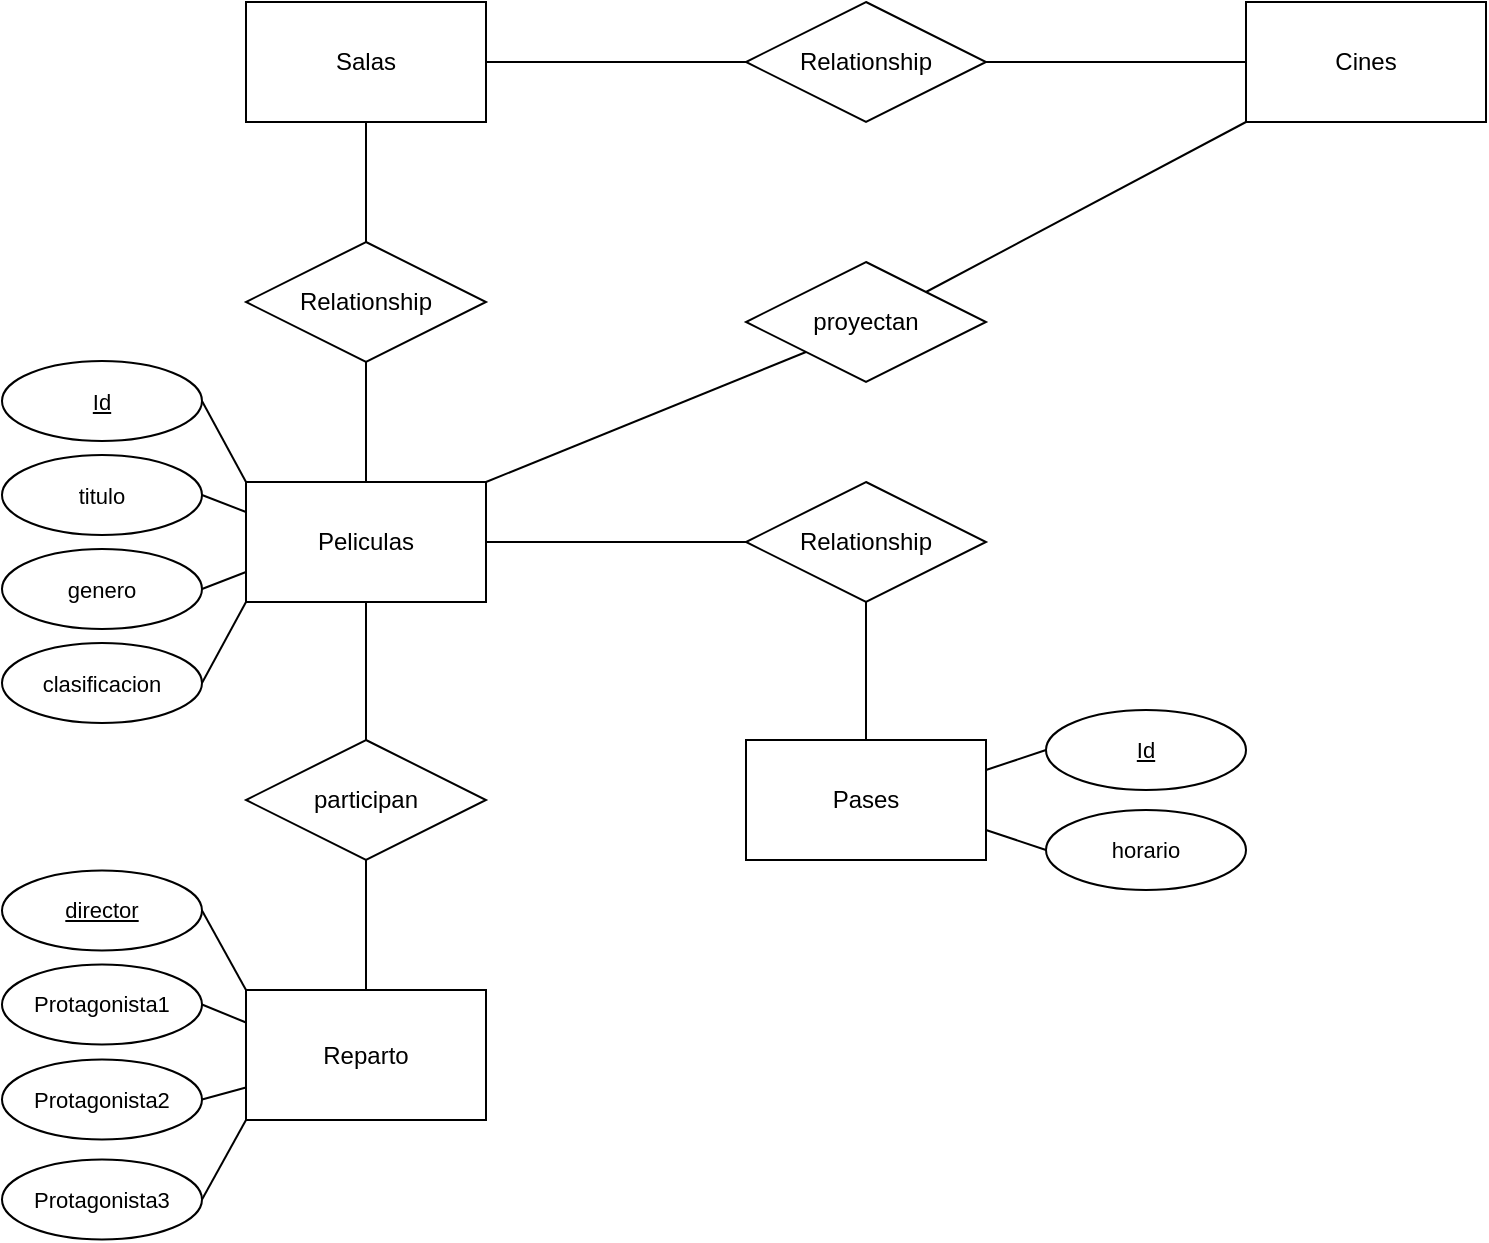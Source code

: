 <mxfile version="24.7.17">
  <diagram name="Página-1" id="S1Aj2x8I6Uafc8wCqOl9">
    <mxGraphModel dx="956" dy="509" grid="1" gridSize="10" guides="1" tooltips="1" connect="1" arrows="1" fold="1" page="1" pageScale="1" pageWidth="1169" pageHeight="827" math="0" shadow="0">
      <root>
        <mxCell id="0" />
        <mxCell id="1" parent="0" />
        <mxCell id="CBy9VKY9iGGaSvIGsEqv-4" style="rounded=0;orthogonalLoop=1;jettySize=auto;html=1;exitX=1;exitY=0.5;exitDx=0;exitDy=0;entryX=0;entryY=0.5;entryDx=0;entryDy=0;endArrow=none;endFill=0;" edge="1" parent="1" source="CBy9VKY9iGGaSvIGsEqv-1" target="CBy9VKY9iGGaSvIGsEqv-2">
          <mxGeometry relative="1" as="geometry" />
        </mxCell>
        <mxCell id="CBy9VKY9iGGaSvIGsEqv-8" style="edgeStyle=none;shape=connector;rounded=0;orthogonalLoop=1;jettySize=auto;html=1;exitX=0.5;exitY=1;exitDx=0;exitDy=0;entryX=0.5;entryY=0;entryDx=0;entryDy=0;strokeColor=default;align=center;verticalAlign=middle;fontFamily=Helvetica;fontSize=11;fontColor=default;labelBackgroundColor=default;endArrow=none;endFill=0;" edge="1" parent="1" source="CBy9VKY9iGGaSvIGsEqv-1" target="CBy9VKY9iGGaSvIGsEqv-6">
          <mxGeometry relative="1" as="geometry" />
        </mxCell>
        <mxCell id="CBy9VKY9iGGaSvIGsEqv-1" value="Salas" style="rounded=0;whiteSpace=wrap;html=1;" vertex="1" parent="1">
          <mxGeometry x="342" y="136" width="120" height="60" as="geometry" />
        </mxCell>
        <mxCell id="CBy9VKY9iGGaSvIGsEqv-5" style="edgeStyle=none;shape=connector;rounded=0;orthogonalLoop=1;jettySize=auto;html=1;exitX=1;exitY=0.5;exitDx=0;exitDy=0;entryX=0;entryY=0.5;entryDx=0;entryDy=0;strokeColor=default;align=center;verticalAlign=middle;fontFamily=Helvetica;fontSize=11;fontColor=default;labelBackgroundColor=default;endArrow=none;endFill=0;" edge="1" parent="1" source="CBy9VKY9iGGaSvIGsEqv-2" target="CBy9VKY9iGGaSvIGsEqv-3">
          <mxGeometry relative="1" as="geometry" />
        </mxCell>
        <mxCell id="CBy9VKY9iGGaSvIGsEqv-2" value="Relationship" style="shape=rhombus;perimeter=rhombusPerimeter;whiteSpace=wrap;html=1;align=center;" vertex="1" parent="1">
          <mxGeometry x="592" y="136" width="120" height="60" as="geometry" />
        </mxCell>
        <mxCell id="CBy9VKY9iGGaSvIGsEqv-16" style="edgeStyle=none;shape=connector;rounded=0;orthogonalLoop=1;jettySize=auto;html=1;exitX=0;exitY=1;exitDx=0;exitDy=0;entryX=1;entryY=0;entryDx=0;entryDy=0;strokeColor=default;align=center;verticalAlign=middle;fontFamily=Helvetica;fontSize=11;fontColor=default;labelBackgroundColor=default;endArrow=none;endFill=0;" edge="1" parent="1" source="CBy9VKY9iGGaSvIGsEqv-3" target="CBy9VKY9iGGaSvIGsEqv-15">
          <mxGeometry relative="1" as="geometry" />
        </mxCell>
        <mxCell id="CBy9VKY9iGGaSvIGsEqv-3" value="Cines" style="rounded=0;whiteSpace=wrap;html=1;" vertex="1" parent="1">
          <mxGeometry x="842" y="136" width="120" height="60" as="geometry" />
        </mxCell>
        <mxCell id="CBy9VKY9iGGaSvIGsEqv-9" style="edgeStyle=none;shape=connector;rounded=0;orthogonalLoop=1;jettySize=auto;html=1;exitX=0.5;exitY=1;exitDx=0;exitDy=0;strokeColor=default;align=center;verticalAlign=middle;fontFamily=Helvetica;fontSize=11;fontColor=default;labelBackgroundColor=default;endArrow=none;endFill=0;" edge="1" parent="1" source="CBy9VKY9iGGaSvIGsEqv-6" target="CBy9VKY9iGGaSvIGsEqv-7">
          <mxGeometry relative="1" as="geometry" />
        </mxCell>
        <mxCell id="CBy9VKY9iGGaSvIGsEqv-6" value="Relationship" style="shape=rhombus;perimeter=rhombusPerimeter;whiteSpace=wrap;html=1;align=center;" vertex="1" parent="1">
          <mxGeometry x="342" y="256" width="120" height="60" as="geometry" />
        </mxCell>
        <mxCell id="CBy9VKY9iGGaSvIGsEqv-13" style="edgeStyle=none;shape=connector;rounded=0;orthogonalLoop=1;jettySize=auto;html=1;exitX=1;exitY=0.5;exitDx=0;exitDy=0;entryX=0;entryY=0.5;entryDx=0;entryDy=0;strokeColor=default;align=center;verticalAlign=middle;fontFamily=Helvetica;fontSize=11;fontColor=default;labelBackgroundColor=default;endArrow=none;endFill=0;" edge="1" parent="1" source="CBy9VKY9iGGaSvIGsEqv-7" target="CBy9VKY9iGGaSvIGsEqv-11">
          <mxGeometry relative="1" as="geometry">
            <mxPoint x="420" y="451" as="sourcePoint" />
            <mxPoint x="560.68" y="446.68" as="targetPoint" />
          </mxGeometry>
        </mxCell>
        <mxCell id="CBy9VKY9iGGaSvIGsEqv-30" style="edgeStyle=none;shape=connector;rounded=0;orthogonalLoop=1;jettySize=auto;html=1;strokeColor=default;align=center;verticalAlign=middle;fontFamily=Helvetica;fontSize=11;fontColor=default;labelBackgroundColor=default;endArrow=none;endFill=0;" edge="1" parent="1" source="CBy9VKY9iGGaSvIGsEqv-7" target="CBy9VKY9iGGaSvIGsEqv-36">
          <mxGeometry relative="1" as="geometry">
            <mxPoint x="402" y="505" as="targetPoint" />
          </mxGeometry>
        </mxCell>
        <mxCell id="CBy9VKY9iGGaSvIGsEqv-7" value="Peliculas" style="rounded=0;whiteSpace=wrap;html=1;" vertex="1" parent="1">
          <mxGeometry x="342" y="376" width="120" height="60" as="geometry" />
        </mxCell>
        <mxCell id="CBy9VKY9iGGaSvIGsEqv-14" style="edgeStyle=none;shape=connector;rounded=0;orthogonalLoop=1;jettySize=auto;html=1;exitX=0.5;exitY=1;exitDx=0;exitDy=0;strokeColor=default;align=center;verticalAlign=middle;fontFamily=Helvetica;fontSize=11;fontColor=default;labelBackgroundColor=default;endArrow=none;endFill=0;" edge="1" parent="1" source="CBy9VKY9iGGaSvIGsEqv-11" target="CBy9VKY9iGGaSvIGsEqv-12">
          <mxGeometry relative="1" as="geometry" />
        </mxCell>
        <mxCell id="CBy9VKY9iGGaSvIGsEqv-11" value="Relationship" style="shape=rhombus;perimeter=rhombusPerimeter;whiteSpace=wrap;html=1;align=center;" vertex="1" parent="1">
          <mxGeometry x="592" y="376" width="120" height="60" as="geometry" />
        </mxCell>
        <mxCell id="CBy9VKY9iGGaSvIGsEqv-12" value="Pases" style="rounded=0;whiteSpace=wrap;html=1;" vertex="1" parent="1">
          <mxGeometry x="592" y="505" width="120" height="60" as="geometry" />
        </mxCell>
        <mxCell id="CBy9VKY9iGGaSvIGsEqv-17" style="edgeStyle=none;shape=connector;rounded=0;orthogonalLoop=1;jettySize=auto;html=1;exitX=0;exitY=1;exitDx=0;exitDy=0;entryX=1;entryY=0;entryDx=0;entryDy=0;strokeColor=default;align=center;verticalAlign=middle;fontFamily=Helvetica;fontSize=11;fontColor=default;labelBackgroundColor=default;endArrow=none;endFill=0;" edge="1" parent="1" source="CBy9VKY9iGGaSvIGsEqv-15" target="CBy9VKY9iGGaSvIGsEqv-7">
          <mxGeometry relative="1" as="geometry" />
        </mxCell>
        <mxCell id="CBy9VKY9iGGaSvIGsEqv-15" value="&lt;div&gt;proyectan&lt;/div&gt;" style="shape=rhombus;perimeter=rhombusPerimeter;whiteSpace=wrap;html=1;align=center;" vertex="1" parent="1">
          <mxGeometry x="592" y="266" width="120" height="60" as="geometry" />
        </mxCell>
        <mxCell id="CBy9VKY9iGGaSvIGsEqv-23" style="edgeStyle=none;shape=connector;rounded=0;orthogonalLoop=1;jettySize=auto;html=1;exitX=0;exitY=0.5;exitDx=0;exitDy=0;entryX=1;entryY=0.25;entryDx=0;entryDy=0;strokeColor=default;align=center;verticalAlign=middle;fontFamily=Helvetica;fontSize=11;fontColor=default;labelBackgroundColor=default;endArrow=none;endFill=0;" edge="1" parent="1" source="CBy9VKY9iGGaSvIGsEqv-21" target="CBy9VKY9iGGaSvIGsEqv-12">
          <mxGeometry relative="1" as="geometry" />
        </mxCell>
        <mxCell id="CBy9VKY9iGGaSvIGsEqv-21" value="Id" style="ellipse;whiteSpace=wrap;html=1;align=center;fontStyle=4;fontFamily=Helvetica;fontSize=11;fontColor=default;labelBackgroundColor=default;" vertex="1" parent="1">
          <mxGeometry x="742" y="490" width="100" height="40" as="geometry" />
        </mxCell>
        <mxCell id="CBy9VKY9iGGaSvIGsEqv-24" style="edgeStyle=none;shape=connector;rounded=0;orthogonalLoop=1;jettySize=auto;html=1;exitX=0;exitY=0.5;exitDx=0;exitDy=0;entryX=1;entryY=0.75;entryDx=0;entryDy=0;strokeColor=default;align=center;verticalAlign=middle;fontFamily=Helvetica;fontSize=11;fontColor=default;labelBackgroundColor=default;endArrow=none;endFill=0;" edge="1" parent="1" source="CBy9VKY9iGGaSvIGsEqv-22" target="CBy9VKY9iGGaSvIGsEqv-12">
          <mxGeometry relative="1" as="geometry" />
        </mxCell>
        <mxCell id="CBy9VKY9iGGaSvIGsEqv-22" value="horario" style="ellipse;whiteSpace=wrap;html=1;align=center;fontFamily=Helvetica;fontSize=11;fontColor=default;labelBackgroundColor=default;" vertex="1" parent="1">
          <mxGeometry x="742" y="540" width="100" height="40" as="geometry" />
        </mxCell>
        <mxCell id="CBy9VKY9iGGaSvIGsEqv-27" style="edgeStyle=none;shape=connector;rounded=0;orthogonalLoop=1;jettySize=auto;html=1;exitX=1;exitY=0.5;exitDx=0;exitDy=0;entryX=0;entryY=0;entryDx=0;entryDy=0;strokeColor=default;align=center;verticalAlign=middle;fontFamily=Helvetica;fontSize=11;fontColor=default;labelBackgroundColor=default;endArrow=none;endFill=0;" edge="1" parent="1" source="CBy9VKY9iGGaSvIGsEqv-25" target="CBy9VKY9iGGaSvIGsEqv-7">
          <mxGeometry relative="1" as="geometry" />
        </mxCell>
        <mxCell id="CBy9VKY9iGGaSvIGsEqv-25" value="Id" style="ellipse;whiteSpace=wrap;html=1;align=center;fontStyle=4;fontFamily=Helvetica;fontSize=11;fontColor=default;labelBackgroundColor=default;" vertex="1" parent="1">
          <mxGeometry x="220" y="315.5" width="100" height="40" as="geometry" />
        </mxCell>
        <mxCell id="CBy9VKY9iGGaSvIGsEqv-28" style="edgeStyle=none;shape=connector;rounded=0;orthogonalLoop=1;jettySize=auto;html=1;exitX=1;exitY=0.5;exitDx=0;exitDy=0;strokeColor=default;align=center;verticalAlign=middle;fontFamily=Helvetica;fontSize=11;fontColor=default;labelBackgroundColor=default;endArrow=none;endFill=0;entryX=0;entryY=0.25;entryDx=0;entryDy=0;" edge="1" parent="1" source="CBy9VKY9iGGaSvIGsEqv-26" target="CBy9VKY9iGGaSvIGsEqv-7">
          <mxGeometry relative="1" as="geometry">
            <mxPoint x="320" y="410" as="targetPoint" />
          </mxGeometry>
        </mxCell>
        <mxCell id="CBy9VKY9iGGaSvIGsEqv-26" value="titulo" style="ellipse;whiteSpace=wrap;html=1;align=center;fontFamily=Helvetica;fontSize=11;fontColor=default;labelBackgroundColor=default;" vertex="1" parent="1">
          <mxGeometry x="220" y="362.5" width="100" height="40" as="geometry" />
        </mxCell>
        <mxCell id="CBy9VKY9iGGaSvIGsEqv-34" style="edgeStyle=none;shape=connector;rounded=0;orthogonalLoop=1;jettySize=auto;html=1;exitX=1;exitY=0.5;exitDx=0;exitDy=0;entryX=0;entryY=0.75;entryDx=0;entryDy=0;strokeColor=default;align=center;verticalAlign=middle;fontFamily=Helvetica;fontSize=11;fontColor=default;labelBackgroundColor=default;endArrow=none;endFill=0;" edge="1" parent="1" source="CBy9VKY9iGGaSvIGsEqv-33" target="CBy9VKY9iGGaSvIGsEqv-7">
          <mxGeometry relative="1" as="geometry" />
        </mxCell>
        <mxCell id="CBy9VKY9iGGaSvIGsEqv-33" value="genero" style="ellipse;whiteSpace=wrap;html=1;align=center;fontFamily=Helvetica;fontSize=11;fontColor=default;labelBackgroundColor=default;" vertex="1" parent="1">
          <mxGeometry x="220" y="409.5" width="100" height="40" as="geometry" />
        </mxCell>
        <mxCell id="CBy9VKY9iGGaSvIGsEqv-35" value="Reparto" style="rounded=0;whiteSpace=wrap;html=1;" vertex="1" parent="1">
          <mxGeometry x="342" y="630" width="120" height="65" as="geometry" />
        </mxCell>
        <mxCell id="CBy9VKY9iGGaSvIGsEqv-37" style="edgeStyle=none;shape=connector;rounded=0;orthogonalLoop=1;jettySize=auto;html=1;exitX=0.5;exitY=1;exitDx=0;exitDy=0;entryX=0.5;entryY=0;entryDx=0;entryDy=0;strokeColor=default;align=center;verticalAlign=middle;fontFamily=Helvetica;fontSize=11;fontColor=default;labelBackgroundColor=default;endArrow=none;endFill=0;" edge="1" parent="1" source="CBy9VKY9iGGaSvIGsEqv-36" target="CBy9VKY9iGGaSvIGsEqv-35">
          <mxGeometry relative="1" as="geometry" />
        </mxCell>
        <mxCell id="CBy9VKY9iGGaSvIGsEqv-36" value="participan" style="shape=rhombus;perimeter=rhombusPerimeter;whiteSpace=wrap;html=1;align=center;" vertex="1" parent="1">
          <mxGeometry x="342" y="505" width="120" height="60" as="geometry" />
        </mxCell>
        <mxCell id="CBy9VKY9iGGaSvIGsEqv-43" style="edgeStyle=none;shape=connector;rounded=0;orthogonalLoop=1;jettySize=auto;html=1;exitX=1;exitY=0.5;exitDx=0;exitDy=0;entryX=0;entryY=0;entryDx=0;entryDy=0;strokeColor=default;align=center;verticalAlign=middle;fontFamily=Helvetica;fontSize=11;fontColor=default;labelBackgroundColor=default;endArrow=none;endFill=0;" edge="1" parent="1" source="CBy9VKY9iGGaSvIGsEqv-38" target="CBy9VKY9iGGaSvIGsEqv-35">
          <mxGeometry relative="1" as="geometry" />
        </mxCell>
        <mxCell id="CBy9VKY9iGGaSvIGsEqv-38" value="director" style="ellipse;whiteSpace=wrap;html=1;align=center;fontStyle=4;fontFamily=Helvetica;fontSize=11;fontColor=default;labelBackgroundColor=default;" vertex="1" parent="1">
          <mxGeometry x="220" y="570.25" width="100" height="40" as="geometry" />
        </mxCell>
        <mxCell id="CBy9VKY9iGGaSvIGsEqv-46" style="edgeStyle=none;shape=connector;rounded=0;orthogonalLoop=1;jettySize=auto;html=1;exitX=1;exitY=0.5;exitDx=0;exitDy=0;entryX=0;entryY=0.25;entryDx=0;entryDy=0;strokeColor=default;align=center;verticalAlign=middle;fontFamily=Helvetica;fontSize=11;fontColor=default;labelBackgroundColor=default;endArrow=none;endFill=0;" edge="1" parent="1" source="CBy9VKY9iGGaSvIGsEqv-39" target="CBy9VKY9iGGaSvIGsEqv-35">
          <mxGeometry relative="1" as="geometry" />
        </mxCell>
        <mxCell id="CBy9VKY9iGGaSvIGsEqv-39" value="Protagonista1" style="ellipse;whiteSpace=wrap;html=1;align=center;fontFamily=Helvetica;fontSize=11;fontColor=default;labelBackgroundColor=default;" vertex="1" parent="1">
          <mxGeometry x="220" y="617.25" width="100" height="40" as="geometry" />
        </mxCell>
        <mxCell id="CBy9VKY9iGGaSvIGsEqv-45" style="edgeStyle=none;shape=connector;rounded=0;orthogonalLoop=1;jettySize=auto;html=1;exitX=1;exitY=0.5;exitDx=0;exitDy=0;entryX=0;entryY=0.75;entryDx=0;entryDy=0;strokeColor=default;align=center;verticalAlign=middle;fontFamily=Helvetica;fontSize=11;fontColor=default;labelBackgroundColor=default;endArrow=none;endFill=0;" edge="1" parent="1" source="CBy9VKY9iGGaSvIGsEqv-41" target="CBy9VKY9iGGaSvIGsEqv-35">
          <mxGeometry relative="1" as="geometry" />
        </mxCell>
        <mxCell id="CBy9VKY9iGGaSvIGsEqv-41" value="Protagonista2" style="ellipse;whiteSpace=wrap;html=1;align=center;fontFamily=Helvetica;fontSize=11;fontColor=default;labelBackgroundColor=default;" vertex="1" parent="1">
          <mxGeometry x="220" y="664.75" width="100" height="40" as="geometry" />
        </mxCell>
        <mxCell id="CBy9VKY9iGGaSvIGsEqv-44" style="edgeStyle=none;shape=connector;rounded=0;orthogonalLoop=1;jettySize=auto;html=1;exitX=1;exitY=0.5;exitDx=0;exitDy=0;entryX=0;entryY=1;entryDx=0;entryDy=0;strokeColor=default;align=center;verticalAlign=middle;fontFamily=Helvetica;fontSize=11;fontColor=default;labelBackgroundColor=default;endArrow=none;endFill=0;" edge="1" parent="1" source="CBy9VKY9iGGaSvIGsEqv-42" target="CBy9VKY9iGGaSvIGsEqv-35">
          <mxGeometry relative="1" as="geometry" />
        </mxCell>
        <mxCell id="CBy9VKY9iGGaSvIGsEqv-42" value="Protagonista3" style="ellipse;whiteSpace=wrap;html=1;align=center;fontFamily=Helvetica;fontSize=11;fontColor=default;labelBackgroundColor=default;" vertex="1" parent="1">
          <mxGeometry x="220" y="714.75" width="100" height="40" as="geometry" />
        </mxCell>
        <mxCell id="CBy9VKY9iGGaSvIGsEqv-48" style="edgeStyle=none;shape=connector;rounded=0;orthogonalLoop=1;jettySize=auto;html=1;exitX=1;exitY=0.5;exitDx=0;exitDy=0;entryX=0;entryY=1;entryDx=0;entryDy=0;strokeColor=default;align=center;verticalAlign=middle;fontFamily=Helvetica;fontSize=11;fontColor=default;labelBackgroundColor=default;endArrow=none;endFill=0;" edge="1" parent="1" source="CBy9VKY9iGGaSvIGsEqv-47" target="CBy9VKY9iGGaSvIGsEqv-7">
          <mxGeometry relative="1" as="geometry" />
        </mxCell>
        <mxCell id="CBy9VKY9iGGaSvIGsEqv-47" value="clasificacion" style="ellipse;whiteSpace=wrap;html=1;align=center;fontFamily=Helvetica;fontSize=11;fontColor=default;labelBackgroundColor=default;" vertex="1" parent="1">
          <mxGeometry x="220" y="456.5" width="100" height="40" as="geometry" />
        </mxCell>
      </root>
    </mxGraphModel>
  </diagram>
</mxfile>
